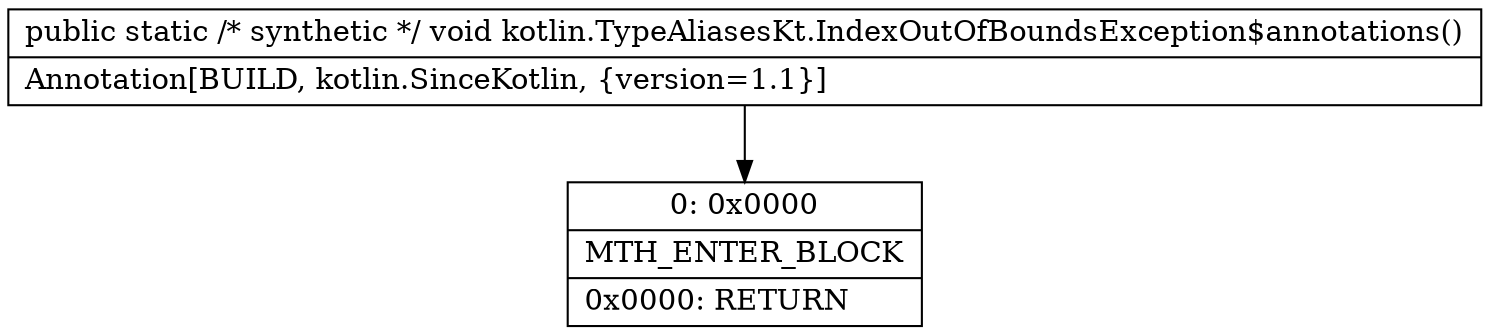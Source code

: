 digraph "CFG forkotlin.TypeAliasesKt.IndexOutOfBoundsException$annotations()V" {
Node_0 [shape=record,label="{0\:\ 0x0000|MTH_ENTER_BLOCK\l|0x0000: RETURN   \l}"];
MethodNode[shape=record,label="{public static \/* synthetic *\/ void kotlin.TypeAliasesKt.IndexOutOfBoundsException$annotations()  | Annotation[BUILD, kotlin.SinceKotlin, \{version=1.1\}]\l}"];
MethodNode -> Node_0;
}

